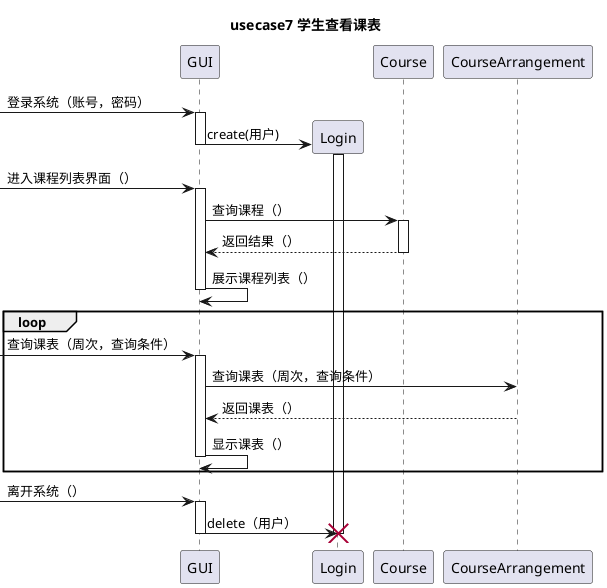 @startuml
title usecase7 **学生查看课表**


[-> GUI : 登录系统（账号，密码）
activate GUI
create Login
GUI -> Login : create(用户)
activate Login
deactivate GUI

[-> GUI : 进入课程列表界面（）
activate GUI
GUI -> Course : 查询课程（）
activate Course
Course --> GUI : 返回结果（）
deactivate Course
GUI -> GUI : 展示课程列表（）
deactivate GUI

loop
[-> GUI : 查询课表（周次，查询条件）
activate GUI
GUI -> CourseArrangement : 查询课表（周次，查询条件）
CourseArrangement --> GUI : 返回课表（）
GUI -> GUI : 显示课表（）
deactivate GUI
end

[-> GUI : 离开系统（）
activate GUI

GUI -> Login : delete（用户）
destroy Login
deactivate GUI
@enduml